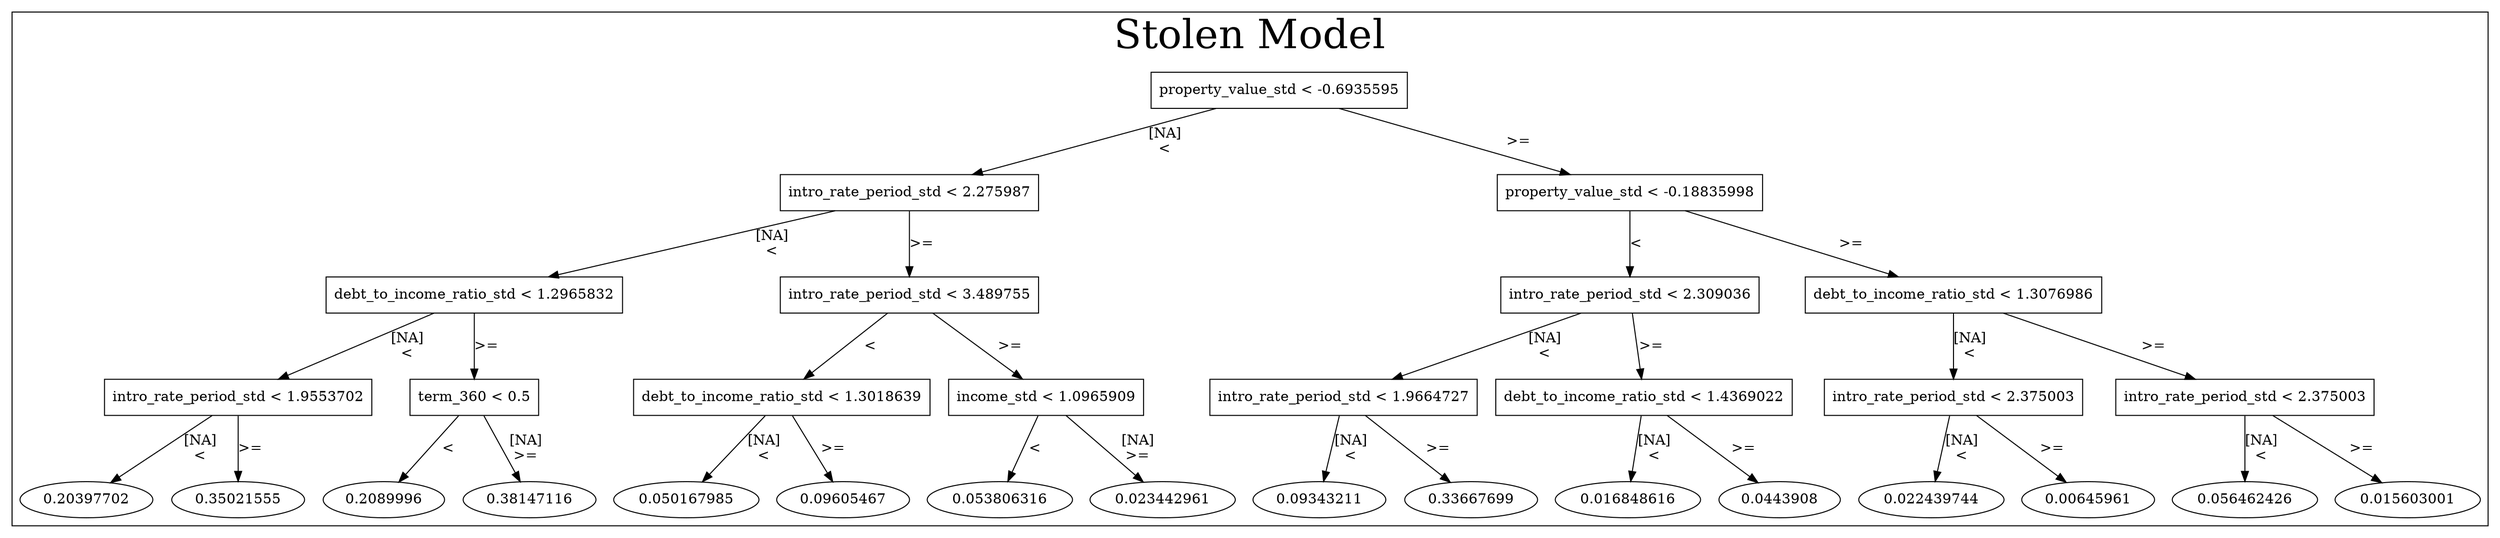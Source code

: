 /*
Generated by:
    http://https://github.com/h2oai/h2o-3/tree/master/h2o-genmodel/src/main/java/hex/genmodel/tools/PrintMojo.java
*/

/*
On a mac:

$ brew install graphviz
$ dot -Tpng file.gv -o file.png
$ open file.png
*/

digraph G {

subgraph cluster_0 {
/* Nodes */

/* Level 0 */
{
"SG_0_Node_0" [shape=box, fontsize=14, label="property_value_std < -0.6935595"]
}

/* Level 1 */
{
"SG_0_Node_1" [shape=box, fontsize=14, label="intro_rate_period_std < 2.275987"]
"SG_0_Node_2" [shape=box, fontsize=14, label="property_value_std < -0.18835998"]
}

/* Level 2 */
{
"SG_0_Node_3" [shape=box, fontsize=14, label="debt_to_income_ratio_std < 1.2965832"]
"SG_0_Node_4" [shape=box, fontsize=14, label="intro_rate_period_std < 3.489755"]
"SG_0_Node_5" [shape=box, fontsize=14, label="intro_rate_period_std < 2.309036"]
"SG_0_Node_6" [shape=box, fontsize=14, label="debt_to_income_ratio_std < 1.3076986"]
}

/* Level 3 */
{
"SG_0_Node_7" [shape=box, fontsize=14, label="intro_rate_period_std < 1.9553702"]
"SG_0_Node_8" [shape=box, fontsize=14, label="term_360 < 0.5"]
"SG_0_Node_9" [shape=box, fontsize=14, label="debt_to_income_ratio_std < 1.3018639"]
"SG_0_Node_10" [shape=box, fontsize=14, label="income_std < 1.0965909"]
"SG_0_Node_11" [shape=box, fontsize=14, label="intro_rate_period_std < 1.9664727"]
"SG_0_Node_12" [shape=box, fontsize=14, label="debt_to_income_ratio_std < 1.4369022"]
"SG_0_Node_13" [shape=box, fontsize=14, label="intro_rate_period_std < 2.375003"]
"SG_0_Node_14" [shape=box, fontsize=14, label="intro_rate_period_std < 2.375003"]
}

/* Level 4 */
{
"SG_0_Node_31" [fontsize=14, label="0.20397702"]
"SG_0_Node_32" [fontsize=14, label="0.35021555"]
"SG_0_Node_33" [fontsize=14, label="0.2089996"]
"SG_0_Node_34" [fontsize=14, label="0.38147116"]
"SG_0_Node_35" [fontsize=14, label="0.050167985"]
"SG_0_Node_36" [fontsize=14, label="0.09605467"]
"SG_0_Node_37" [fontsize=14, label="0.053806316"]
"SG_0_Node_38" [fontsize=14, label="0.023442961"]
"SG_0_Node_39" [fontsize=14, label="0.09343211"]
"SG_0_Node_40" [fontsize=14, label="0.33667699"]
"SG_0_Node_41" [fontsize=14, label="0.016848616"]
"SG_0_Node_42" [fontsize=14, label="0.0443908"]
"SG_0_Node_43" [fontsize=14, label="0.022439744"]
"SG_0_Node_44" [fontsize=14, label="0.00645961"]
"SG_0_Node_45" [fontsize=14, label="0.056462426"]
"SG_0_Node_46" [fontsize=14, label="0.015603001"]
}

/* Edges */
"SG_0_Node_0" -> "SG_0_Node_1" [fontsize=14, label="[NA]
<
"]
"SG_0_Node_0" -> "SG_0_Node_2" [fontsize=14, label=">=
"]
"SG_0_Node_2" -> "SG_0_Node_5" [fontsize=14, label="<
"]
"SG_0_Node_2" -> "SG_0_Node_6" [fontsize=14, label=">=
"]
"SG_0_Node_6" -> "SG_0_Node_13" [fontsize=14, label="[NA]
<
"]
"SG_0_Node_6" -> "SG_0_Node_14" [fontsize=14, label=">=
"]
"SG_0_Node_14" -> "SG_0_Node_45" [fontsize=14, label="[NA]
<
"]
"SG_0_Node_14" -> "SG_0_Node_46" [fontsize=14, label=">=
"]
"SG_0_Node_13" -> "SG_0_Node_43" [fontsize=14, label="[NA]
<
"]
"SG_0_Node_13" -> "SG_0_Node_44" [fontsize=14, label=">=
"]
"SG_0_Node_5" -> "SG_0_Node_11" [fontsize=14, label="[NA]
<
"]
"SG_0_Node_5" -> "SG_0_Node_12" [fontsize=14, label=">=
"]
"SG_0_Node_12" -> "SG_0_Node_41" [fontsize=14, label="[NA]
<
"]
"SG_0_Node_12" -> "SG_0_Node_42" [fontsize=14, label=">=
"]
"SG_0_Node_11" -> "SG_0_Node_39" [fontsize=14, label="[NA]
<
"]
"SG_0_Node_11" -> "SG_0_Node_40" [fontsize=14, label=">=
"]
"SG_0_Node_1" -> "SG_0_Node_3" [fontsize=14, label="[NA]
<
"]
"SG_0_Node_1" -> "SG_0_Node_4" [fontsize=14, label=">=
"]
"SG_0_Node_4" -> "SG_0_Node_9" [fontsize=14, label="<
"]
"SG_0_Node_4" -> "SG_0_Node_10" [fontsize=14, label=">=
"]
"SG_0_Node_10" -> "SG_0_Node_37" [fontsize=14, label="<
"]
"SG_0_Node_10" -> "SG_0_Node_38" [fontsize=14, label="[NA]
>=
"]
"SG_0_Node_9" -> "SG_0_Node_35" [fontsize=14, label="[NA]
<
"]
"SG_0_Node_9" -> "SG_0_Node_36" [fontsize=14, label=">=
"]
"SG_0_Node_3" -> "SG_0_Node_7" [fontsize=14, label="[NA]
<
"]
"SG_0_Node_3" -> "SG_0_Node_8" [fontsize=14, label=">=
"]
"SG_0_Node_8" -> "SG_0_Node_33" [fontsize=14, label="<
"]
"SG_0_Node_8" -> "SG_0_Node_34" [fontsize=14, label="[NA]
>=
"]
"SG_0_Node_7" -> "SG_0_Node_31" [fontsize=14, label="[NA]
<
"]
"SG_0_Node_7" -> "SG_0_Node_32" [fontsize=14, label=">=
"]

fontsize=40
label="Stolen Model"
}

}

